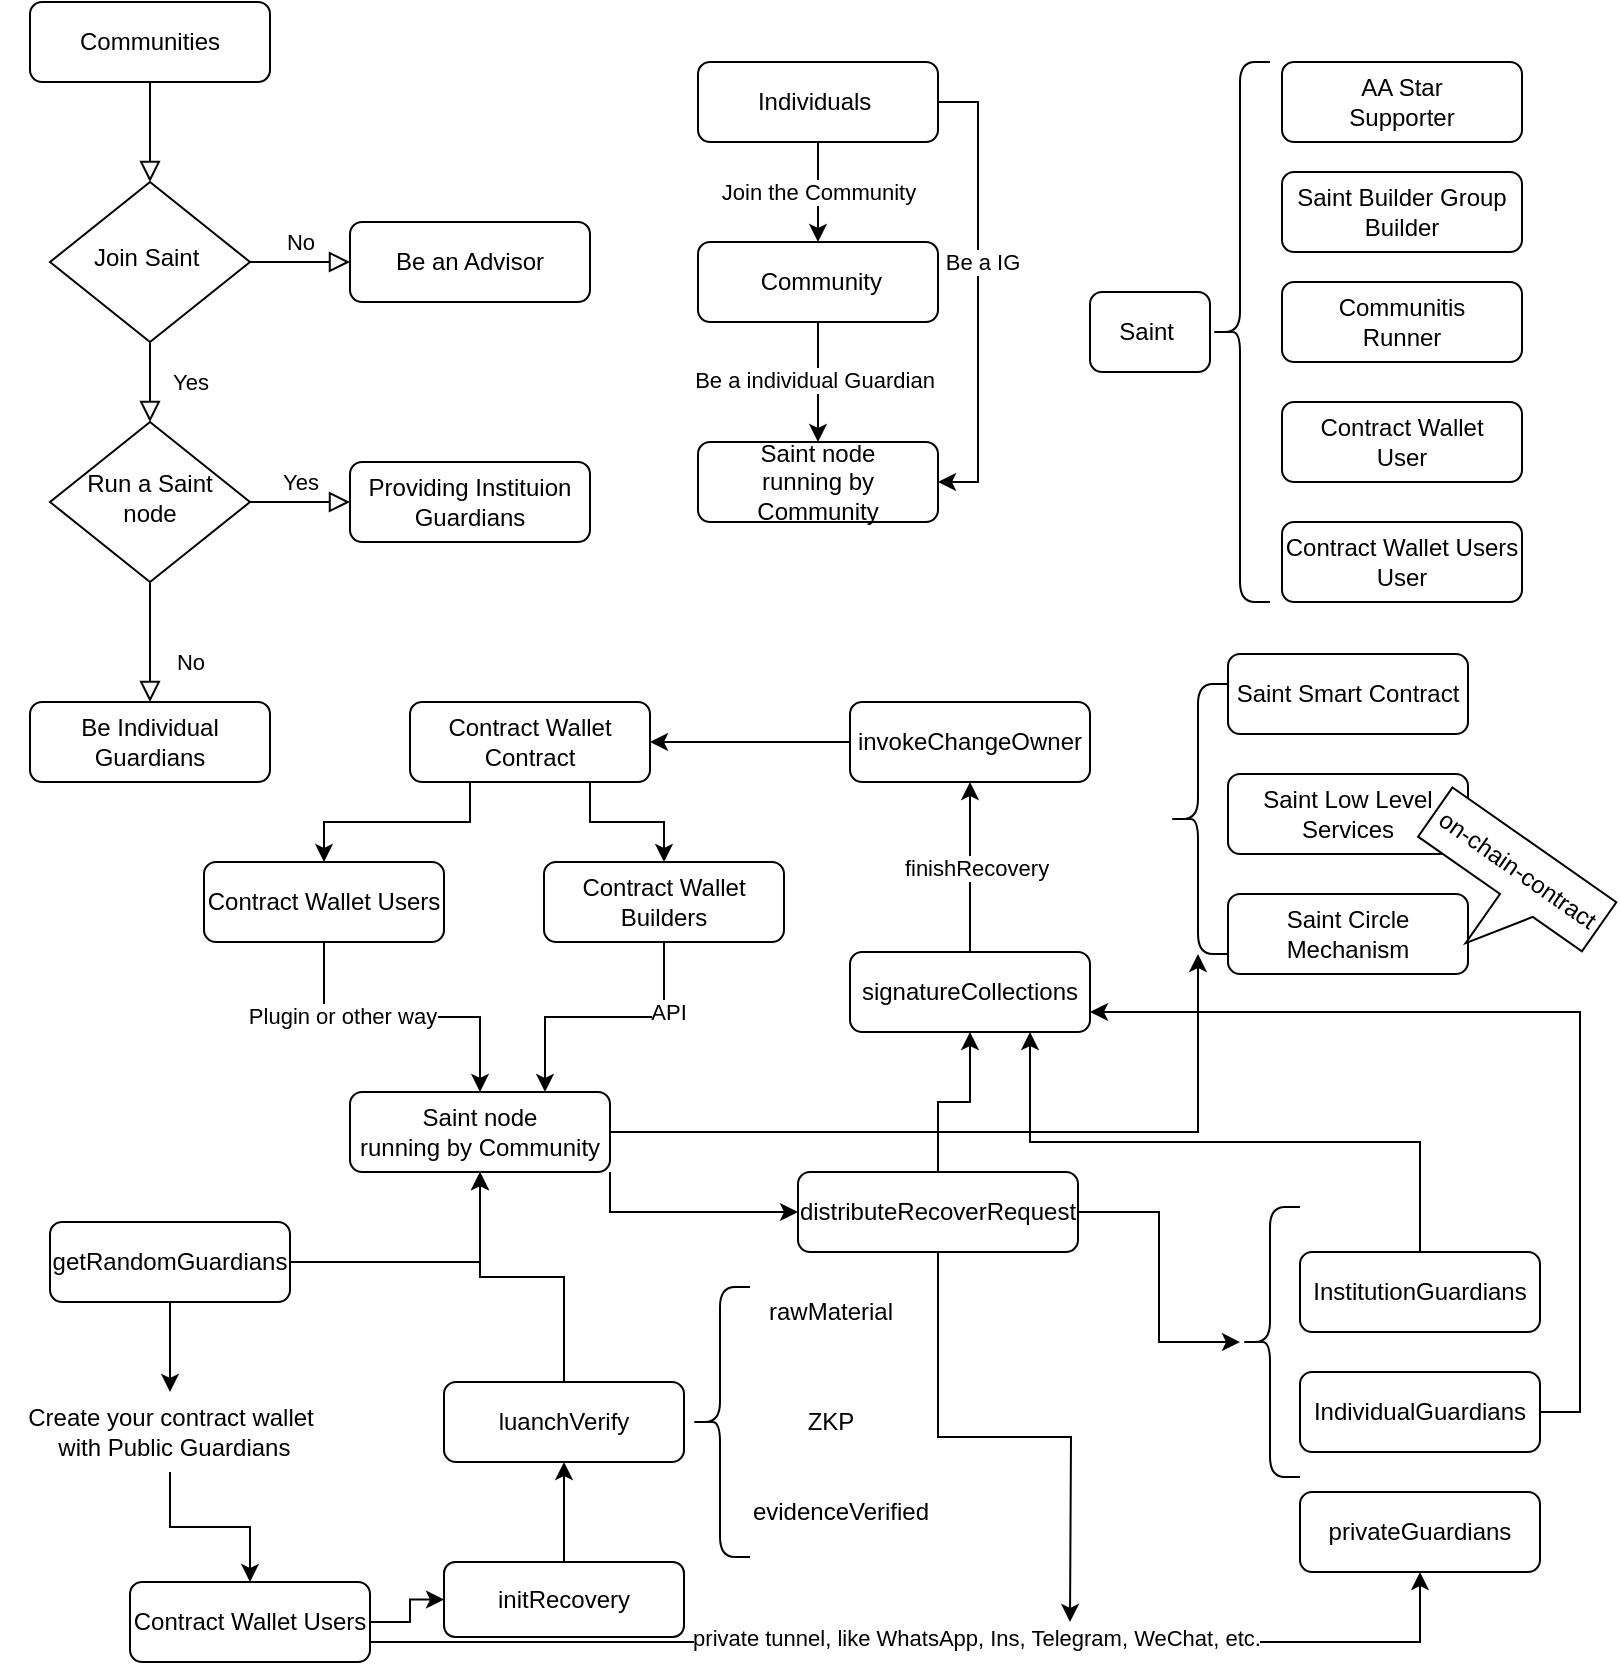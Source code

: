 <mxfile version="21.1.8" type="github">
  <diagram id="C5RBs43oDa-KdzZeNtuy" name="Page-1">
    <mxGraphModel dx="1063" dy="522" grid="1" gridSize="10" guides="1" tooltips="1" connect="1" arrows="1" fold="1" page="1" pageScale="1" pageWidth="827" pageHeight="1169" math="0" shadow="0">
      <root>
        <mxCell id="WIyWlLk6GJQsqaUBKTNV-0" />
        <mxCell id="WIyWlLk6GJQsqaUBKTNV-1" parent="WIyWlLk6GJQsqaUBKTNV-0" />
        <mxCell id="WIyWlLk6GJQsqaUBKTNV-2" value="" style="rounded=0;html=1;jettySize=auto;orthogonalLoop=1;fontSize=11;endArrow=block;endFill=0;endSize=8;strokeWidth=1;shadow=0;labelBackgroundColor=none;edgeStyle=orthogonalEdgeStyle;" parent="WIyWlLk6GJQsqaUBKTNV-1" source="WIyWlLk6GJQsqaUBKTNV-3" target="WIyWlLk6GJQsqaUBKTNV-6" edge="1">
          <mxGeometry relative="1" as="geometry" />
        </mxCell>
        <mxCell id="WIyWlLk6GJQsqaUBKTNV-3" value="Communities" style="rounded=1;whiteSpace=wrap;html=1;fontSize=12;glass=0;strokeWidth=1;shadow=0;" parent="WIyWlLk6GJQsqaUBKTNV-1" vertex="1">
          <mxGeometry x="30" y="70" width="120" height="40" as="geometry" />
        </mxCell>
        <mxCell id="WIyWlLk6GJQsqaUBKTNV-4" value="Yes" style="rounded=0;html=1;jettySize=auto;orthogonalLoop=1;fontSize=11;endArrow=block;endFill=0;endSize=8;strokeWidth=1;shadow=0;labelBackgroundColor=none;edgeStyle=orthogonalEdgeStyle;" parent="WIyWlLk6GJQsqaUBKTNV-1" source="WIyWlLk6GJQsqaUBKTNV-6" target="WIyWlLk6GJQsqaUBKTNV-10" edge="1">
          <mxGeometry y="20" relative="1" as="geometry">
            <mxPoint as="offset" />
          </mxGeometry>
        </mxCell>
        <mxCell id="WIyWlLk6GJQsqaUBKTNV-5" value="No" style="edgeStyle=orthogonalEdgeStyle;rounded=0;html=1;jettySize=auto;orthogonalLoop=1;fontSize=11;endArrow=block;endFill=0;endSize=8;strokeWidth=1;shadow=0;labelBackgroundColor=none;" parent="WIyWlLk6GJQsqaUBKTNV-1" source="WIyWlLk6GJQsqaUBKTNV-6" target="WIyWlLk6GJQsqaUBKTNV-7" edge="1">
          <mxGeometry y="10" relative="1" as="geometry">
            <mxPoint as="offset" />
          </mxGeometry>
        </mxCell>
        <mxCell id="WIyWlLk6GJQsqaUBKTNV-6" value="Join Saint&amp;nbsp;" style="rhombus;whiteSpace=wrap;html=1;shadow=0;fontFamily=Helvetica;fontSize=12;align=center;strokeWidth=1;spacing=6;spacingTop=-4;" parent="WIyWlLk6GJQsqaUBKTNV-1" vertex="1">
          <mxGeometry x="40" y="160" width="100" height="80" as="geometry" />
        </mxCell>
        <mxCell id="WIyWlLk6GJQsqaUBKTNV-7" value="Be an Advisor" style="rounded=1;whiteSpace=wrap;html=1;fontSize=12;glass=0;strokeWidth=1;shadow=0;" parent="WIyWlLk6GJQsqaUBKTNV-1" vertex="1">
          <mxGeometry x="190" y="180" width="120" height="40" as="geometry" />
        </mxCell>
        <mxCell id="WIyWlLk6GJQsqaUBKTNV-8" value="No" style="rounded=0;html=1;jettySize=auto;orthogonalLoop=1;fontSize=11;endArrow=block;endFill=0;endSize=8;strokeWidth=1;shadow=0;labelBackgroundColor=none;edgeStyle=orthogonalEdgeStyle;" parent="WIyWlLk6GJQsqaUBKTNV-1" source="WIyWlLk6GJQsqaUBKTNV-10" target="WIyWlLk6GJQsqaUBKTNV-11" edge="1">
          <mxGeometry x="0.333" y="20" relative="1" as="geometry">
            <mxPoint as="offset" />
          </mxGeometry>
        </mxCell>
        <mxCell id="WIyWlLk6GJQsqaUBKTNV-9" value="Yes" style="edgeStyle=orthogonalEdgeStyle;rounded=0;html=1;jettySize=auto;orthogonalLoop=1;fontSize=11;endArrow=block;endFill=0;endSize=8;strokeWidth=1;shadow=0;labelBackgroundColor=none;" parent="WIyWlLk6GJQsqaUBKTNV-1" source="WIyWlLk6GJQsqaUBKTNV-10" target="WIyWlLk6GJQsqaUBKTNV-12" edge="1">
          <mxGeometry y="10" relative="1" as="geometry">
            <mxPoint as="offset" />
          </mxGeometry>
        </mxCell>
        <mxCell id="WIyWlLk6GJQsqaUBKTNV-10" value="Run a Saint node" style="rhombus;whiteSpace=wrap;html=1;shadow=0;fontFamily=Helvetica;fontSize=12;align=center;strokeWidth=1;spacing=6;spacingTop=-4;" parent="WIyWlLk6GJQsqaUBKTNV-1" vertex="1">
          <mxGeometry x="40" y="280" width="100" height="80" as="geometry" />
        </mxCell>
        <mxCell id="WIyWlLk6GJQsqaUBKTNV-11" value="Be Individual Guardians" style="rounded=1;whiteSpace=wrap;html=1;fontSize=12;glass=0;strokeWidth=1;shadow=0;" parent="WIyWlLk6GJQsqaUBKTNV-1" vertex="1">
          <mxGeometry x="30" y="420" width="120" height="40" as="geometry" />
        </mxCell>
        <mxCell id="WIyWlLk6GJQsqaUBKTNV-12" value="Providing Instituion Guardians" style="rounded=1;whiteSpace=wrap;html=1;fontSize=12;glass=0;strokeWidth=1;shadow=0;" parent="WIyWlLk6GJQsqaUBKTNV-1" vertex="1">
          <mxGeometry x="190" y="300" width="120" height="40" as="geometry" />
        </mxCell>
        <mxCell id="44s08EU-KbxBHGQalKIC-2" style="edgeStyle=orthogonalEdgeStyle;rounded=0;orthogonalLoop=1;jettySize=auto;html=1;exitX=0.5;exitY=1;exitDx=0;exitDy=0;entryX=0.5;entryY=0;entryDx=0;entryDy=0;" edge="1" parent="WIyWlLk6GJQsqaUBKTNV-1" source="44s08EU-KbxBHGQalKIC-0" target="44s08EU-KbxBHGQalKIC-1">
          <mxGeometry relative="1" as="geometry" />
        </mxCell>
        <mxCell id="44s08EU-KbxBHGQalKIC-3" value="Join the Community" style="edgeLabel;html=1;align=center;verticalAlign=middle;resizable=0;points=[];" vertex="1" connectable="0" parent="44s08EU-KbxBHGQalKIC-2">
          <mxGeometry x="-0.011" relative="1" as="geometry">
            <mxPoint as="offset" />
          </mxGeometry>
        </mxCell>
        <mxCell id="44s08EU-KbxBHGQalKIC-15" style="edgeStyle=orthogonalEdgeStyle;rounded=0;orthogonalLoop=1;jettySize=auto;html=1;exitX=1;exitY=0.5;exitDx=0;exitDy=0;entryX=1;entryY=0.5;entryDx=0;entryDy=0;" edge="1" parent="WIyWlLk6GJQsqaUBKTNV-1" source="44s08EU-KbxBHGQalKIC-0" target="44s08EU-KbxBHGQalKIC-4">
          <mxGeometry relative="1" as="geometry" />
        </mxCell>
        <mxCell id="44s08EU-KbxBHGQalKIC-16" value="Be a IG" style="edgeLabel;html=1;align=center;verticalAlign=middle;resizable=0;points=[];" vertex="1" connectable="0" parent="44s08EU-KbxBHGQalKIC-15">
          <mxGeometry x="-0.13" y="2" relative="1" as="geometry">
            <mxPoint as="offset" />
          </mxGeometry>
        </mxCell>
        <mxCell id="44s08EU-KbxBHGQalKIC-0" value="Individuals&amp;nbsp;" style="rounded=1;whiteSpace=wrap;html=1;fontSize=12;glass=0;strokeWidth=1;shadow=0;" vertex="1" parent="WIyWlLk6GJQsqaUBKTNV-1">
          <mxGeometry x="364" y="100" width="120" height="40" as="geometry" />
        </mxCell>
        <mxCell id="44s08EU-KbxBHGQalKIC-5" style="edgeStyle=orthogonalEdgeStyle;rounded=0;orthogonalLoop=1;jettySize=auto;html=1;exitX=0.5;exitY=1;exitDx=0;exitDy=0;entryX=0.5;entryY=0;entryDx=0;entryDy=0;" edge="1" parent="WIyWlLk6GJQsqaUBKTNV-1" source="44s08EU-KbxBHGQalKIC-1" target="44s08EU-KbxBHGQalKIC-4">
          <mxGeometry relative="1" as="geometry" />
        </mxCell>
        <mxCell id="44s08EU-KbxBHGQalKIC-6" value="Be a individual Guardian" style="edgeLabel;html=1;align=center;verticalAlign=middle;resizable=0;points=[];" vertex="1" connectable="0" parent="44s08EU-KbxBHGQalKIC-5">
          <mxGeometry x="-0.058" y="-2" relative="1" as="geometry">
            <mxPoint as="offset" />
          </mxGeometry>
        </mxCell>
        <mxCell id="44s08EU-KbxBHGQalKIC-1" value="&amp;nbsp;Community" style="rounded=1;whiteSpace=wrap;html=1;fontSize=12;glass=0;strokeWidth=1;shadow=0;" vertex="1" parent="WIyWlLk6GJQsqaUBKTNV-1">
          <mxGeometry x="364" y="190" width="120" height="40" as="geometry" />
        </mxCell>
        <mxCell id="44s08EU-KbxBHGQalKIC-4" value="Saint node&lt;br&gt;running by Community" style="rounded=1;whiteSpace=wrap;html=1;fontSize=12;glass=0;strokeWidth=1;shadow=0;" vertex="1" parent="WIyWlLk6GJQsqaUBKTNV-1">
          <mxGeometry x="364" y="290" width="120" height="40" as="geometry" />
        </mxCell>
        <mxCell id="44s08EU-KbxBHGQalKIC-7" value="Saint&amp;nbsp;" style="rounded=1;whiteSpace=wrap;html=1;fontSize=12;glass=0;strokeWidth=1;shadow=0;" vertex="1" parent="WIyWlLk6GJQsqaUBKTNV-1">
          <mxGeometry x="560" y="215" width="60" height="40" as="geometry" />
        </mxCell>
        <mxCell id="44s08EU-KbxBHGQalKIC-8" value="" style="shape=curlyBracket;whiteSpace=wrap;html=1;rounded=1;labelPosition=left;verticalLabelPosition=middle;align=right;verticalAlign=middle;" vertex="1" parent="WIyWlLk6GJQsqaUBKTNV-1">
          <mxGeometry x="620" y="100" width="30" height="270" as="geometry" />
        </mxCell>
        <mxCell id="44s08EU-KbxBHGQalKIC-10" value="AA Star&lt;br&gt;Supporter" style="rounded=1;whiteSpace=wrap;html=1;fontSize=12;glass=0;strokeWidth=1;shadow=0;" vertex="1" parent="WIyWlLk6GJQsqaUBKTNV-1">
          <mxGeometry x="656" y="100" width="120" height="40" as="geometry" />
        </mxCell>
        <mxCell id="44s08EU-KbxBHGQalKIC-11" value="Saint Builder Group&lt;br&gt;Builder" style="rounded=1;whiteSpace=wrap;html=1;fontSize=12;glass=0;strokeWidth=1;shadow=0;" vertex="1" parent="WIyWlLk6GJQsqaUBKTNV-1">
          <mxGeometry x="656" y="155" width="120" height="40" as="geometry" />
        </mxCell>
        <mxCell id="44s08EU-KbxBHGQalKIC-12" value="Communitis&lt;br&gt;Runner" style="rounded=1;whiteSpace=wrap;html=1;fontSize=12;glass=0;strokeWidth=1;shadow=0;" vertex="1" parent="WIyWlLk6GJQsqaUBKTNV-1">
          <mxGeometry x="656" y="210" width="120" height="40" as="geometry" />
        </mxCell>
        <mxCell id="44s08EU-KbxBHGQalKIC-13" value="Contract Wallet&lt;br&gt;User" style="rounded=1;whiteSpace=wrap;html=1;fontSize=12;glass=0;strokeWidth=1;shadow=0;" vertex="1" parent="WIyWlLk6GJQsqaUBKTNV-1">
          <mxGeometry x="656" y="270" width="120" height="40" as="geometry" />
        </mxCell>
        <mxCell id="44s08EU-KbxBHGQalKIC-14" value="Contract Wallet Users&lt;br&gt;User" style="rounded=1;whiteSpace=wrap;html=1;fontSize=12;glass=0;strokeWidth=1;shadow=0;" vertex="1" parent="WIyWlLk6GJQsqaUBKTNV-1">
          <mxGeometry x="656" y="330" width="120" height="40" as="geometry" />
        </mxCell>
        <mxCell id="44s08EU-KbxBHGQalKIC-39" value="" style="edgeStyle=orthogonalEdgeStyle;rounded=0;orthogonalLoop=1;jettySize=auto;html=1;" edge="1" parent="WIyWlLk6GJQsqaUBKTNV-1" source="44s08EU-KbxBHGQalKIC-17" target="44s08EU-KbxBHGQalKIC-20">
          <mxGeometry relative="1" as="geometry" />
        </mxCell>
        <mxCell id="44s08EU-KbxBHGQalKIC-41" value="" style="edgeStyle=orthogonalEdgeStyle;rounded=0;orthogonalLoop=1;jettySize=auto;html=1;" edge="1" parent="WIyWlLk6GJQsqaUBKTNV-1" source="44s08EU-KbxBHGQalKIC-17" target="44s08EU-KbxBHGQalKIC-40">
          <mxGeometry relative="1" as="geometry" />
        </mxCell>
        <mxCell id="44s08EU-KbxBHGQalKIC-17" value="getRandomGuardians" style="rounded=1;whiteSpace=wrap;html=1;fontSize=12;glass=0;strokeWidth=1;shadow=0;" vertex="1" parent="WIyWlLk6GJQsqaUBKTNV-1">
          <mxGeometry x="40" y="680" width="120" height="40" as="geometry" />
        </mxCell>
        <mxCell id="44s08EU-KbxBHGQalKIC-21" style="edgeStyle=orthogonalEdgeStyle;rounded=0;orthogonalLoop=1;jettySize=auto;html=1;exitX=0.5;exitY=1;exitDx=0;exitDy=0;" edge="1" parent="WIyWlLk6GJQsqaUBKTNV-1" source="44s08EU-KbxBHGQalKIC-18" target="44s08EU-KbxBHGQalKIC-20">
          <mxGeometry relative="1" as="geometry" />
        </mxCell>
        <mxCell id="44s08EU-KbxBHGQalKIC-24" value="Plugin or other way" style="edgeLabel;html=1;align=center;verticalAlign=middle;resizable=0;points=[];" vertex="1" connectable="0" parent="44s08EU-KbxBHGQalKIC-21">
          <mxGeometry x="-0.393" y="1" relative="1" as="geometry">
            <mxPoint as="offset" />
          </mxGeometry>
        </mxCell>
        <mxCell id="44s08EU-KbxBHGQalKIC-18" value="Contract Wallet Users" style="rounded=1;whiteSpace=wrap;html=1;fontSize=12;glass=0;strokeWidth=1;shadow=0;" vertex="1" parent="WIyWlLk6GJQsqaUBKTNV-1">
          <mxGeometry x="117" y="500" width="120" height="40" as="geometry" />
        </mxCell>
        <mxCell id="44s08EU-KbxBHGQalKIC-22" style="edgeStyle=orthogonalEdgeStyle;rounded=0;orthogonalLoop=1;jettySize=auto;html=1;exitX=0.5;exitY=1;exitDx=0;exitDy=0;entryX=0.75;entryY=0;entryDx=0;entryDy=0;" edge="1" parent="WIyWlLk6GJQsqaUBKTNV-1" source="44s08EU-KbxBHGQalKIC-19" target="44s08EU-KbxBHGQalKIC-20">
          <mxGeometry relative="1" as="geometry">
            <mxPoint x="260" y="610" as="targetPoint" />
          </mxGeometry>
        </mxCell>
        <mxCell id="44s08EU-KbxBHGQalKIC-23" value="API" style="edgeLabel;html=1;align=center;verticalAlign=middle;resizable=0;points=[];" vertex="1" connectable="0" parent="44s08EU-KbxBHGQalKIC-22">
          <mxGeometry x="-0.478" y="2" relative="1" as="geometry">
            <mxPoint as="offset" />
          </mxGeometry>
        </mxCell>
        <mxCell id="44s08EU-KbxBHGQalKIC-19" value="Contract Wallet Builders" style="rounded=1;whiteSpace=wrap;html=1;fontSize=12;glass=0;strokeWidth=1;shadow=0;" vertex="1" parent="WIyWlLk6GJQsqaUBKTNV-1">
          <mxGeometry x="287" y="500" width="120" height="40" as="geometry" />
        </mxCell>
        <mxCell id="44s08EU-KbxBHGQalKIC-47" style="edgeStyle=orthogonalEdgeStyle;rounded=0;orthogonalLoop=1;jettySize=auto;html=1;exitX=1;exitY=0.5;exitDx=0;exitDy=0;" edge="1" parent="WIyWlLk6GJQsqaUBKTNV-1" source="44s08EU-KbxBHGQalKIC-20" target="44s08EU-KbxBHGQalKIC-45">
          <mxGeometry relative="1" as="geometry" />
        </mxCell>
        <mxCell id="44s08EU-KbxBHGQalKIC-49" style="edgeStyle=orthogonalEdgeStyle;rounded=0;orthogonalLoop=1;jettySize=auto;html=1;exitX=1;exitY=1;exitDx=0;exitDy=0;entryX=0;entryY=0.5;entryDx=0;entryDy=0;" edge="1" parent="WIyWlLk6GJQsqaUBKTNV-1" source="44s08EU-KbxBHGQalKIC-20" target="44s08EU-KbxBHGQalKIC-48">
          <mxGeometry relative="1" as="geometry" />
        </mxCell>
        <mxCell id="44s08EU-KbxBHGQalKIC-20" value="Saint node&lt;br&gt;running by Community" style="rounded=1;whiteSpace=wrap;html=1;fontSize=12;glass=0;strokeWidth=1;shadow=0;" vertex="1" parent="WIyWlLk6GJQsqaUBKTNV-1">
          <mxGeometry x="190" y="615" width="130" height="40" as="geometry" />
        </mxCell>
        <mxCell id="44s08EU-KbxBHGQalKIC-35" value="" style="edgeStyle=orthogonalEdgeStyle;rounded=0;orthogonalLoop=1;jettySize=auto;html=1;" edge="1" parent="WIyWlLk6GJQsqaUBKTNV-1" source="44s08EU-KbxBHGQalKIC-25" target="44s08EU-KbxBHGQalKIC-26">
          <mxGeometry relative="1" as="geometry" />
        </mxCell>
        <mxCell id="44s08EU-KbxBHGQalKIC-25" value="initRecovery" style="rounded=1;whiteSpace=wrap;html=1;fontSize=12;glass=0;strokeWidth=1;shadow=0;" vertex="1" parent="WIyWlLk6GJQsqaUBKTNV-1">
          <mxGeometry x="237" y="850" width="120" height="37.5" as="geometry" />
        </mxCell>
        <mxCell id="44s08EU-KbxBHGQalKIC-36" value="" style="edgeStyle=orthogonalEdgeStyle;rounded=0;orthogonalLoop=1;jettySize=auto;html=1;" edge="1" parent="WIyWlLk6GJQsqaUBKTNV-1" source="44s08EU-KbxBHGQalKIC-26" target="44s08EU-KbxBHGQalKIC-20">
          <mxGeometry relative="1" as="geometry" />
        </mxCell>
        <mxCell id="44s08EU-KbxBHGQalKIC-26" value="luanchVerify" style="rounded=1;whiteSpace=wrap;html=1;fontSize=12;glass=0;strokeWidth=1;shadow=0;" vertex="1" parent="WIyWlLk6GJQsqaUBKTNV-1">
          <mxGeometry x="237" y="760" width="120" height="40" as="geometry" />
        </mxCell>
        <mxCell id="44s08EU-KbxBHGQalKIC-27" value="" style="shape=curlyBracket;whiteSpace=wrap;html=1;rounded=1;labelPosition=left;verticalLabelPosition=middle;align=right;verticalAlign=middle;" vertex="1" parent="WIyWlLk6GJQsqaUBKTNV-1">
          <mxGeometry x="360" y="712.5" width="30" height="135" as="geometry" />
        </mxCell>
        <mxCell id="44s08EU-KbxBHGQalKIC-28" value="rawMaterial" style="text;html=1;align=center;verticalAlign=middle;resizable=0;points=[];autosize=1;strokeColor=none;fillColor=none;" vertex="1" parent="WIyWlLk6GJQsqaUBKTNV-1">
          <mxGeometry x="385" y="710" width="90" height="30" as="geometry" />
        </mxCell>
        <mxCell id="44s08EU-KbxBHGQalKIC-29" value="ZKP" style="text;html=1;align=center;verticalAlign=middle;resizable=0;points=[];autosize=1;strokeColor=none;fillColor=none;" vertex="1" parent="WIyWlLk6GJQsqaUBKTNV-1">
          <mxGeometry x="405" y="765" width="50" height="30" as="geometry" />
        </mxCell>
        <mxCell id="44s08EU-KbxBHGQalKIC-30" value="evidenceVerified" style="text;html=1;align=center;verticalAlign=middle;resizable=0;points=[];autosize=1;strokeColor=none;fillColor=none;" vertex="1" parent="WIyWlLk6GJQsqaUBKTNV-1">
          <mxGeometry x="380" y="810" width="110" height="30" as="geometry" />
        </mxCell>
        <mxCell id="44s08EU-KbxBHGQalKIC-55" value="" style="edgeStyle=orthogonalEdgeStyle;rounded=0;orthogonalLoop=1;jettySize=auto;html=1;" edge="1" parent="WIyWlLk6GJQsqaUBKTNV-1" source="44s08EU-KbxBHGQalKIC-40" target="44s08EU-KbxBHGQalKIC-54">
          <mxGeometry relative="1" as="geometry" />
        </mxCell>
        <mxCell id="44s08EU-KbxBHGQalKIC-40" value="Create your contract wallet&lt;br&gt;&amp;nbsp;with Public Guardians" style="text;html=1;align=center;verticalAlign=middle;resizable=0;points=[];autosize=1;strokeColor=none;fillColor=none;" vertex="1" parent="WIyWlLk6GJQsqaUBKTNV-1">
          <mxGeometry x="15" y="765" width="170" height="40" as="geometry" />
        </mxCell>
        <mxCell id="44s08EU-KbxBHGQalKIC-42" value="Saint Smart Contract" style="rounded=1;whiteSpace=wrap;html=1;fontSize=12;glass=0;strokeWidth=1;shadow=0;" vertex="1" parent="WIyWlLk6GJQsqaUBKTNV-1">
          <mxGeometry x="629" y="396" width="120" height="40" as="geometry" />
        </mxCell>
        <mxCell id="44s08EU-KbxBHGQalKIC-43" value="Saint Low Level&lt;br&gt;Services" style="rounded=1;whiteSpace=wrap;html=1;fontSize=12;glass=0;strokeWidth=1;shadow=0;" vertex="1" parent="WIyWlLk6GJQsqaUBKTNV-1">
          <mxGeometry x="629" y="456" width="120" height="40" as="geometry" />
        </mxCell>
        <mxCell id="44s08EU-KbxBHGQalKIC-44" value="Saint Circle&lt;br&gt;Mechanism" style="rounded=1;whiteSpace=wrap;html=1;fontSize=12;glass=0;strokeWidth=1;shadow=0;" vertex="1" parent="WIyWlLk6GJQsqaUBKTNV-1">
          <mxGeometry x="629" y="516" width="120" height="40" as="geometry" />
        </mxCell>
        <mxCell id="44s08EU-KbxBHGQalKIC-45" value="" style="shape=curlyBracket;whiteSpace=wrap;html=1;rounded=1;labelPosition=left;verticalLabelPosition=middle;align=right;verticalAlign=middle;" vertex="1" parent="WIyWlLk6GJQsqaUBKTNV-1">
          <mxGeometry x="599" y="411" width="30" height="135" as="geometry" />
        </mxCell>
        <mxCell id="44s08EU-KbxBHGQalKIC-46" value="on-chain-contract" style="shape=callout;whiteSpace=wrap;html=1;perimeter=calloutPerimeter;rotation=35;" vertex="1" parent="WIyWlLk6GJQsqaUBKTNV-1">
          <mxGeometry x="715" y="486" width="100" height="60" as="geometry" />
        </mxCell>
        <mxCell id="44s08EU-KbxBHGQalKIC-58" value="" style="edgeStyle=orthogonalEdgeStyle;rounded=0;orthogonalLoop=1;jettySize=auto;html=1;" edge="1" parent="WIyWlLk6GJQsqaUBKTNV-1" source="44s08EU-KbxBHGQalKIC-48" target="44s08EU-KbxBHGQalKIC-53">
          <mxGeometry relative="1" as="geometry" />
        </mxCell>
        <mxCell id="44s08EU-KbxBHGQalKIC-61" value="" style="edgeStyle=orthogonalEdgeStyle;rounded=0;orthogonalLoop=1;jettySize=auto;html=1;" edge="1" parent="WIyWlLk6GJQsqaUBKTNV-1" source="44s08EU-KbxBHGQalKIC-48">
          <mxGeometry relative="1" as="geometry">
            <mxPoint x="550" y="880" as="targetPoint" />
          </mxGeometry>
        </mxCell>
        <mxCell id="44s08EU-KbxBHGQalKIC-66" style="edgeStyle=orthogonalEdgeStyle;rounded=0;orthogonalLoop=1;jettySize=auto;html=1;exitX=0.5;exitY=0;exitDx=0;exitDy=0;" edge="1" parent="WIyWlLk6GJQsqaUBKTNV-1" source="44s08EU-KbxBHGQalKIC-48" target="44s08EU-KbxBHGQalKIC-65">
          <mxGeometry relative="1" as="geometry" />
        </mxCell>
        <mxCell id="44s08EU-KbxBHGQalKIC-48" value="distributeRecoverRequest" style="rounded=1;whiteSpace=wrap;html=1;fontSize=12;glass=0;strokeWidth=1;shadow=0;" vertex="1" parent="WIyWlLk6GJQsqaUBKTNV-1">
          <mxGeometry x="414" y="655" width="140" height="40" as="geometry" />
        </mxCell>
        <mxCell id="44s08EU-KbxBHGQalKIC-67" style="edgeStyle=orthogonalEdgeStyle;rounded=0;orthogonalLoop=1;jettySize=auto;html=1;exitX=0.5;exitY=0;exitDx=0;exitDy=0;entryX=0.75;entryY=1;entryDx=0;entryDy=0;" edge="1" parent="WIyWlLk6GJQsqaUBKTNV-1" source="44s08EU-KbxBHGQalKIC-50" target="44s08EU-KbxBHGQalKIC-65">
          <mxGeometry relative="1" as="geometry" />
        </mxCell>
        <mxCell id="44s08EU-KbxBHGQalKIC-50" value="InstitutionGuardians" style="rounded=1;whiteSpace=wrap;html=1;fontSize=12;glass=0;strokeWidth=1;shadow=0;" vertex="1" parent="WIyWlLk6GJQsqaUBKTNV-1">
          <mxGeometry x="665" y="695" width="120" height="40" as="geometry" />
        </mxCell>
        <mxCell id="44s08EU-KbxBHGQalKIC-68" style="edgeStyle=orthogonalEdgeStyle;rounded=0;orthogonalLoop=1;jettySize=auto;html=1;exitX=1;exitY=0.5;exitDx=0;exitDy=0;entryX=1;entryY=0.75;entryDx=0;entryDy=0;" edge="1" parent="WIyWlLk6GJQsqaUBKTNV-1" source="44s08EU-KbxBHGQalKIC-51" target="44s08EU-KbxBHGQalKIC-65">
          <mxGeometry relative="1" as="geometry" />
        </mxCell>
        <mxCell id="44s08EU-KbxBHGQalKIC-51" value="IndividualGuardians" style="rounded=1;whiteSpace=wrap;html=1;fontSize=12;glass=0;strokeWidth=1;shadow=0;" vertex="1" parent="WIyWlLk6GJQsqaUBKTNV-1">
          <mxGeometry x="665" y="755" width="120" height="40" as="geometry" />
        </mxCell>
        <mxCell id="44s08EU-KbxBHGQalKIC-52" value="privateGuardians" style="rounded=1;whiteSpace=wrap;html=1;fontSize=12;glass=0;strokeWidth=1;shadow=0;" vertex="1" parent="WIyWlLk6GJQsqaUBKTNV-1">
          <mxGeometry x="665" y="815" width="120" height="40" as="geometry" />
        </mxCell>
        <mxCell id="44s08EU-KbxBHGQalKIC-53" value="" style="shape=curlyBracket;whiteSpace=wrap;html=1;rounded=1;labelPosition=left;verticalLabelPosition=middle;align=right;verticalAlign=middle;" vertex="1" parent="WIyWlLk6GJQsqaUBKTNV-1">
          <mxGeometry x="635" y="672.5" width="30" height="135" as="geometry" />
        </mxCell>
        <mxCell id="44s08EU-KbxBHGQalKIC-56" value="" style="edgeStyle=orthogonalEdgeStyle;rounded=0;orthogonalLoop=1;jettySize=auto;html=1;" edge="1" parent="WIyWlLk6GJQsqaUBKTNV-1" source="44s08EU-KbxBHGQalKIC-54" target="44s08EU-KbxBHGQalKIC-25">
          <mxGeometry relative="1" as="geometry" />
        </mxCell>
        <mxCell id="44s08EU-KbxBHGQalKIC-59" style="edgeStyle=orthogonalEdgeStyle;rounded=0;orthogonalLoop=1;jettySize=auto;html=1;exitX=1;exitY=0.75;exitDx=0;exitDy=0;" edge="1" parent="WIyWlLk6GJQsqaUBKTNV-1" source="44s08EU-KbxBHGQalKIC-54" target="44s08EU-KbxBHGQalKIC-52">
          <mxGeometry relative="1" as="geometry" />
        </mxCell>
        <mxCell id="44s08EU-KbxBHGQalKIC-60" value="private tunnel, like WhatsApp, Ins, Telegram, WeChat, etc." style="edgeLabel;html=1;align=center;verticalAlign=middle;resizable=0;points=[];" vertex="1" connectable="0" parent="44s08EU-KbxBHGQalKIC-59">
          <mxGeometry x="0.083" y="2" relative="1" as="geometry">
            <mxPoint as="offset" />
          </mxGeometry>
        </mxCell>
        <mxCell id="44s08EU-KbxBHGQalKIC-54" value="Contract Wallet Users" style="rounded=1;whiteSpace=wrap;html=1;fontSize=12;glass=0;strokeWidth=1;shadow=0;" vertex="1" parent="WIyWlLk6GJQsqaUBKTNV-1">
          <mxGeometry x="80" y="860" width="120" height="40" as="geometry" />
        </mxCell>
        <mxCell id="44s08EU-KbxBHGQalKIC-63" style="edgeStyle=orthogonalEdgeStyle;rounded=0;orthogonalLoop=1;jettySize=auto;html=1;exitX=0.25;exitY=1;exitDx=0;exitDy=0;entryX=0.5;entryY=0;entryDx=0;entryDy=0;" edge="1" parent="WIyWlLk6GJQsqaUBKTNV-1" source="44s08EU-KbxBHGQalKIC-62" target="44s08EU-KbxBHGQalKIC-18">
          <mxGeometry relative="1" as="geometry" />
        </mxCell>
        <mxCell id="44s08EU-KbxBHGQalKIC-64" style="edgeStyle=orthogonalEdgeStyle;rounded=0;orthogonalLoop=1;jettySize=auto;html=1;exitX=0.75;exitY=1;exitDx=0;exitDy=0;entryX=0.5;entryY=0;entryDx=0;entryDy=0;" edge="1" parent="WIyWlLk6GJQsqaUBKTNV-1" source="44s08EU-KbxBHGQalKIC-62" target="44s08EU-KbxBHGQalKIC-19">
          <mxGeometry relative="1" as="geometry" />
        </mxCell>
        <mxCell id="44s08EU-KbxBHGQalKIC-62" value="Contract Wallet Contract" style="rounded=1;whiteSpace=wrap;html=1;fontSize=12;glass=0;strokeWidth=1;shadow=0;" vertex="1" parent="WIyWlLk6GJQsqaUBKTNV-1">
          <mxGeometry x="220" y="420" width="120" height="40" as="geometry" />
        </mxCell>
        <mxCell id="44s08EU-KbxBHGQalKIC-72" style="edgeStyle=orthogonalEdgeStyle;rounded=0;orthogonalLoop=1;jettySize=auto;html=1;exitX=0.5;exitY=0;exitDx=0;exitDy=0;entryX=0.5;entryY=1;entryDx=0;entryDy=0;" edge="1" parent="WIyWlLk6GJQsqaUBKTNV-1" source="44s08EU-KbxBHGQalKIC-65" target="44s08EU-KbxBHGQalKIC-71">
          <mxGeometry relative="1" as="geometry" />
        </mxCell>
        <mxCell id="44s08EU-KbxBHGQalKIC-74" value="finishRecovery" style="edgeLabel;html=1;align=center;verticalAlign=middle;resizable=0;points=[];" vertex="1" connectable="0" parent="44s08EU-KbxBHGQalKIC-72">
          <mxGeometry x="-0.01" y="-3" relative="1" as="geometry">
            <mxPoint as="offset" />
          </mxGeometry>
        </mxCell>
        <mxCell id="44s08EU-KbxBHGQalKIC-65" value="signatureCollections" style="rounded=1;whiteSpace=wrap;html=1;fontSize=12;glass=0;strokeWidth=1;shadow=0;" vertex="1" parent="WIyWlLk6GJQsqaUBKTNV-1">
          <mxGeometry x="440" y="545" width="120" height="40" as="geometry" />
        </mxCell>
        <mxCell id="44s08EU-KbxBHGQalKIC-73" value="" style="edgeStyle=orthogonalEdgeStyle;rounded=0;orthogonalLoop=1;jettySize=auto;html=1;" edge="1" parent="WIyWlLk6GJQsqaUBKTNV-1" source="44s08EU-KbxBHGQalKIC-71" target="44s08EU-KbxBHGQalKIC-62">
          <mxGeometry relative="1" as="geometry" />
        </mxCell>
        <mxCell id="44s08EU-KbxBHGQalKIC-71" value="invokeChangeOwner" style="rounded=1;whiteSpace=wrap;html=1;fontSize=12;glass=0;strokeWidth=1;shadow=0;" vertex="1" parent="WIyWlLk6GJQsqaUBKTNV-1">
          <mxGeometry x="440" y="420" width="120" height="40" as="geometry" />
        </mxCell>
      </root>
    </mxGraphModel>
  </diagram>
</mxfile>
